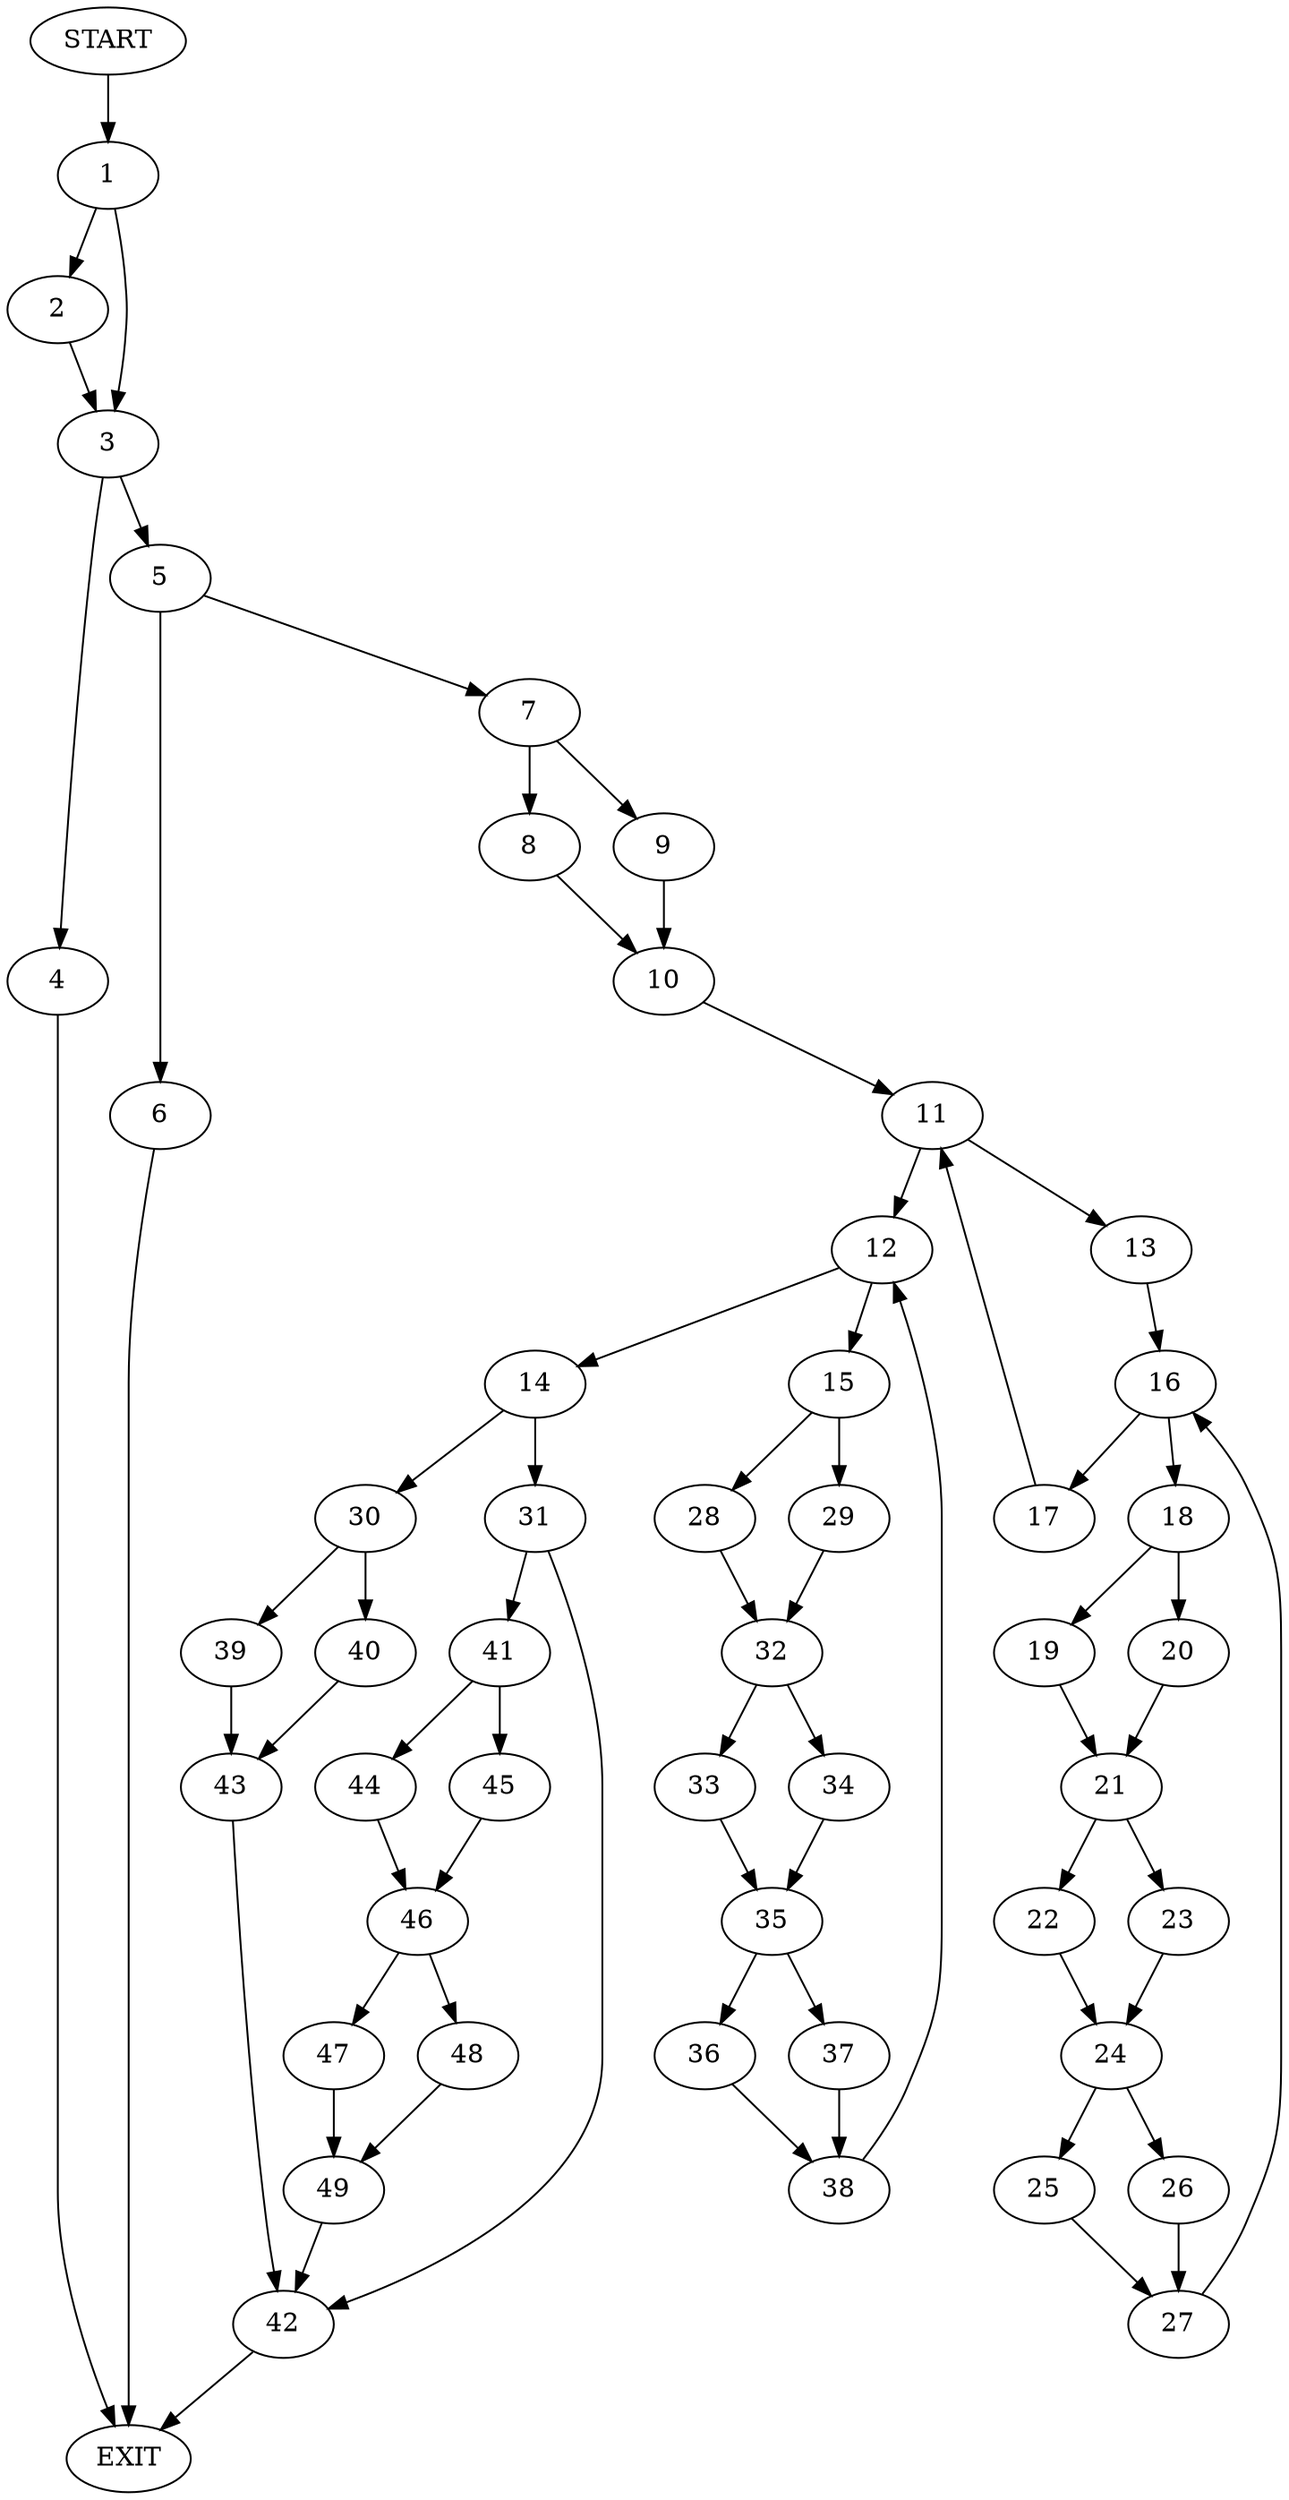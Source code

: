 digraph {
0 [label="START"]
50 [label="EXIT"]
0 -> 1
1 -> 2
1 -> 3
2 -> 3
3 -> 4
3 -> 5
5 -> 6
5 -> 7
4 -> 50
6 -> 50
7 -> 8
7 -> 9
8 -> 10
9 -> 10
10 -> 11
11 -> 12
11 -> 13
12 -> 14
12 -> 15
13 -> 16
16 -> 17
16 -> 18
17 -> 11
18 -> 19
18 -> 20
19 -> 21
20 -> 21
21 -> 22
21 -> 23
22 -> 24
23 -> 24
24 -> 25
24 -> 26
26 -> 27
25 -> 27
27 -> 16
15 -> 28
15 -> 29
14 -> 30
14 -> 31
28 -> 32
29 -> 32
32 -> 33
32 -> 34
33 -> 35
34 -> 35
35 -> 36
35 -> 37
36 -> 38
37 -> 38
38 -> 12
30 -> 39
30 -> 40
31 -> 41
31 -> 42
40 -> 43
39 -> 43
43 -> 42
42 -> 50
41 -> 44
41 -> 45
44 -> 46
45 -> 46
46 -> 47
46 -> 48
48 -> 49
47 -> 49
49 -> 42
}

